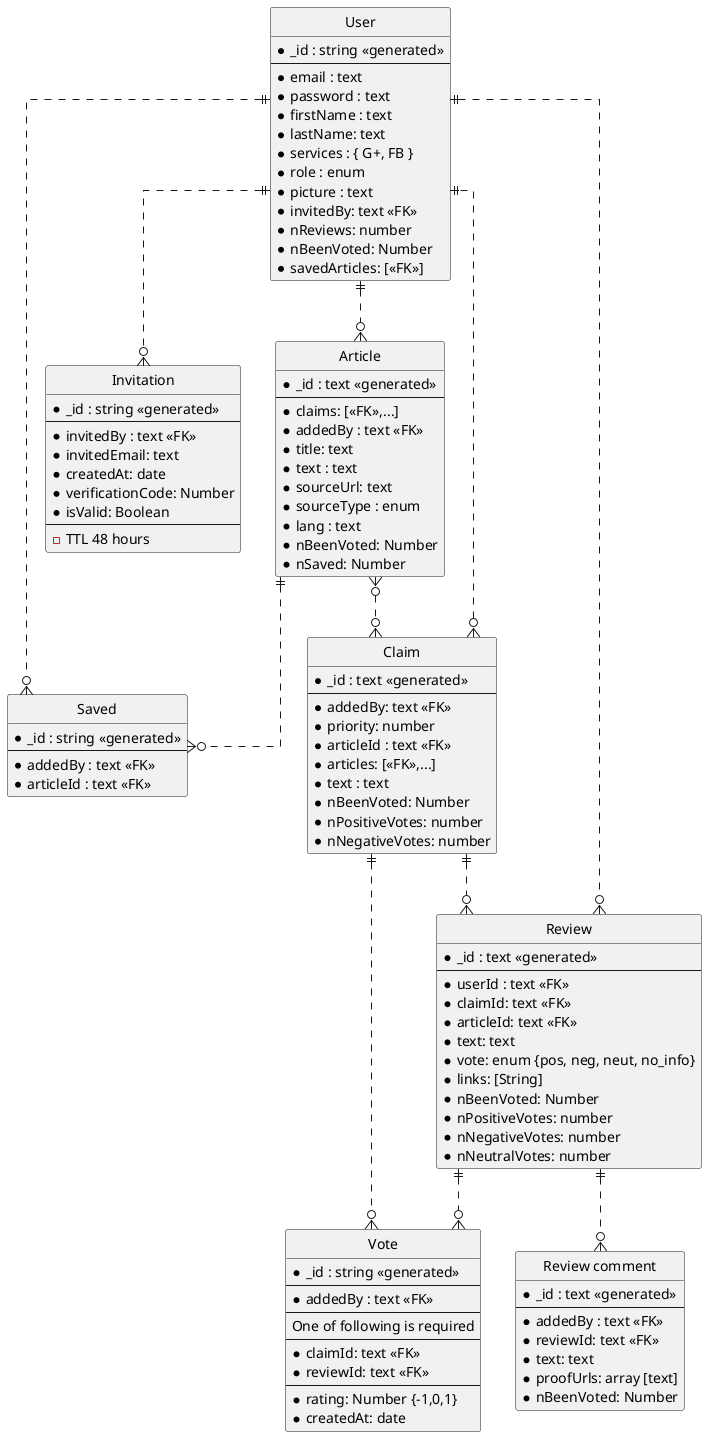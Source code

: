 @startuml Entity relations
' hide the spot
hide circle

' avoid problems with angled crows feet
skinparam linetype ortho

entity "User" as user {
  *_id : string <<generated>>
  --
  *email : text
  *password : text
  *firstName : text
  *lastName: text
  *services : { G+, FB }
  *role : enum
  *picture : text
  *invitedBy: text <<FK>>
  *nReviews: number
  *nBeenVoted: Number
  *savedArticles: [<<FK>>]
}

entity "Saved" as saved {
  *_id : string <<generated>>
  --
  *addedBy : text <<FK>>
  *articleId : text <<FK>>
}

entity "Invitation" as inv {
  *_id : string <<generated>>
  --
  *invitedBy : text <<FK>>
  *invitedEmail: text
  *createdAt: date
  *verificationCode: Number
  *isValid: Boolean
  --
  - TTL 48 hours
}

entity "Vote" as vote {
  *_id : string <<generated>>
  --
  *addedBy : text <<FK>>
  --
  One of following is required
  --
  ' *userId: text <<FK>>
  ' *articleId: text <<FK>>
  *claimId: text <<FK>>
  *reviewId: text <<FK>>
  --
  ' *text: Text
  *rating: Number {-1,0,1}
  *createdAt: date
}

entity "Article" as article {
  *_id : text <<generated>>
  --
  *claims: [<<FK>>,...]
  *addedBy : text <<FK>>
  *title: text
  *text : text
  *sourceUrl: text
  *sourceType : enum
  *lang : text
  *nBeenVoted: Number
  *nSaved: Number
}

entity "Claim" as claim {
  *_id : text <<generated>>
  --
  *addedBy: text <<FK>>
  *priority: number
  *articleId : text <<FK>>
  *articles: [<<FK>>,...]
  *text : text
  *nBeenVoted: Number
  *nPositiveVotes: number
  *nNegativeVotes: number
}

entity "Review" as review {
  *_id : text <<generated>>
  --
  *userId : text <<FK>>
  *claimId: text <<FK>>
  *articleId: text <<FK>>
  *text: text
  *vote: enum {pos, neg, neut, no_info}
  *links: [String]
  *nBeenVoted: Number
  *nPositiveVotes: number
  *nNegativeVotes: number
  *nNeutralVotes: number
}

entity "Review comment" as reviewComment {
  *_id : text <<generated>>
  --
  *addedBy : text <<FK>>
  *reviewId: text <<FK>>
  *text: text
  *proofUrls: array [text] 
  *nBeenVoted: Number
}

user ||..o{ article
user ||..o{ inv
user ||..o{ saved
article }o..o{ claim
article ||..o{ saved
' article ||..o{ vote
user ||..o{ review
' user ||..o{ vote
claim ||..o{ review
claim }o..|| user
claim ||..o{ vote
review ||..o{ reviewComment
review ||..o{ vote
@enduml